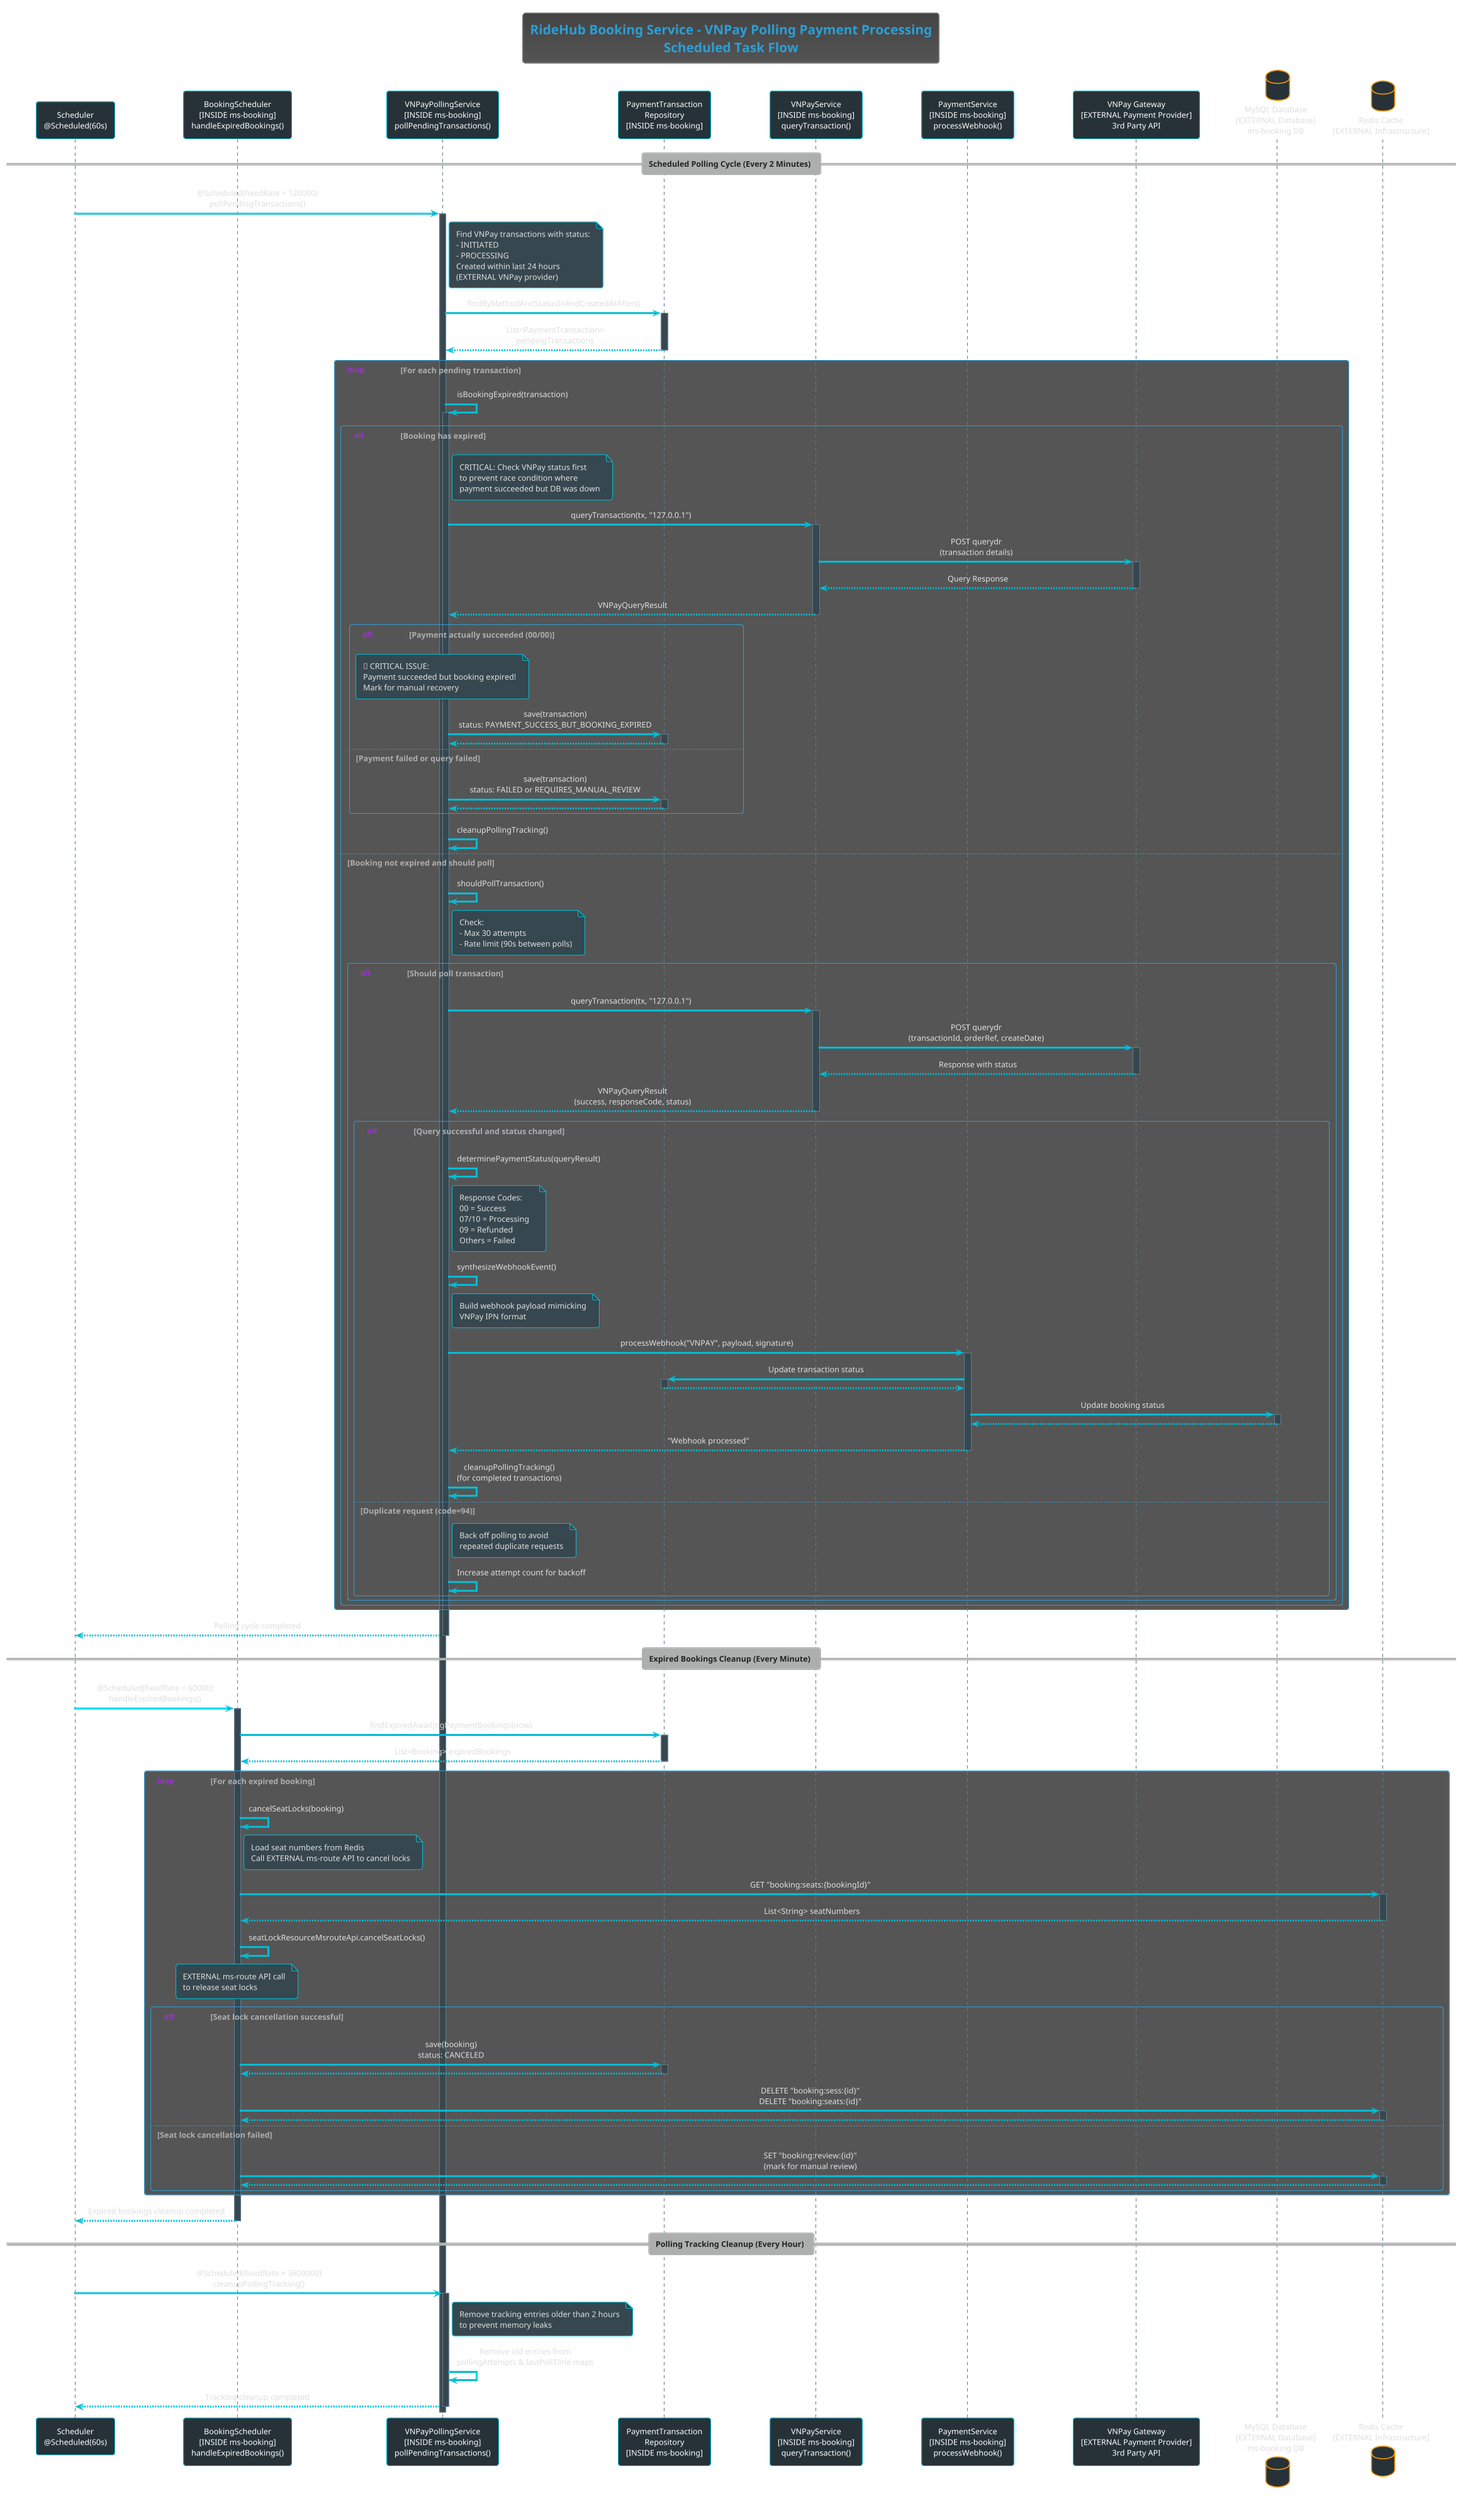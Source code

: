 @startuml RideHub Booking Service VNPay Polling Sequence Diagram

!theme cyborg
skinparam sequence {
    ParticipantBorderColor #00BCD4
    ParticipantBackgroundColor #263238
    LifeLineBorderColor #607D8B
    LifeLineBackgroundColor #37474F
    ArrowColor #00BCD4
    ArrowFontColor #E0E0E0
    MessageAlignment center
}
skinparam note {
    BackgroundColor #37474F
    BorderColor #00BCD4
    FontColor #E0E0E0
}
skinparam actor {
    BackgroundColor #263238
    BorderColor #00BCD4
    FontColor #E0E0E0
}
skinparam database {
    BackgroundColor #263238
    BorderColor #FF9800
    FontColor #E0E0E0
}

title RideHub Booking Service - VNPay Polling Payment Processing\nScheduled Task Flow

participant "Scheduler\n@Scheduled(60s)" as Scheduler
participant "BookingScheduler\n[INSIDE ms-booking]\nhandleExpiredBookings()" as BookingScheduler
participant "VNPayPollingService\n[INSIDE ms-booking]\npollPendingTransactions()" as VNPayPolling
participant "PaymentTransaction\nRepository\n[INSIDE ms-booking]" as PaymentRepo
participant "VNPayService\n[INSIDE ms-booking]\nqueryTransaction()" as VNPayService
participant "PaymentService\n[INSIDE ms-booking]\nprocessWebhook()" as PaymentService
participant "VNPay Gateway\n[EXTERNAL Payment Provider]\n3rd Party API" as VNPayGateway
database "MySQL Database\n[EXTERNAL Database]\nms-booking DB" as DB
database "Redis Cache\n[EXTERNAL Infrastructure]" as Redis

== Scheduled Polling Cycle (Every 2 Minutes) ==

Scheduler -> VNPayPolling : @Scheduled(fixedRate = 120000)\npollPendingTransactions()
activate VNPayPolling

note right of VNPayPolling
    Find VNPay transactions with status:
    - INITIATED
    - PROCESSING
    Created within last 24 hours
    (EXTERNAL VNPay provider)
end note

VNPayPolling -> PaymentRepo : findByMethodAndStatusInAndCreatedAtAfter()
activate PaymentRepo
PaymentRepo --> VNPayPolling : List<PaymentTransaction>\npendingTransactions
deactivate PaymentRepo

loop For each pending transaction
    VNPayPolling -> VNPayPolling : isBookingExpired(transaction)
    activate VNPayPolling
    
    alt Booking has expired
        note right of VNPayPolling
            CRITICAL: Check VNPay status first
            to prevent race condition where
            payment succeeded but DB was down
        end note
        
        VNPayPolling -> VNPayService : queryTransaction(tx, "127.0.0.1")
        activate VNPayService
        
        VNPayService -> VNPayGateway : POST querydr\n(transaction details)
        activate VNPayGateway
        VNPayGateway --> VNPayService : Query Response
        deactivate VNPayGateway
        
        VNPayService --> VNPayPolling : VNPayQueryResult
        deactivate VNPayService
        
        alt Payment actually succeeded (00/00)
            note over VNPayPolling
                🚨 CRITICAL ISSUE:
                Payment succeeded but booking expired!
                Mark for manual recovery
            end note
            VNPayPolling -> PaymentRepo : save(transaction)\nstatus: PAYMENT_SUCCESS_BUT_BOOKING_EXPIRED
            activate PaymentRepo
            PaymentRepo --> VNPayPolling
            deactivate PaymentRepo
            
        else Payment failed or query failed
            VNPayPolling -> PaymentRepo : save(transaction)\nstatus: FAILED or REQUIRES_MANUAL_REVIEW
            activate PaymentRepo
            PaymentRepo --> VNPayPolling
            deactivate PaymentRepo
        end
        
        VNPayPolling -> VNPayPolling : cleanupPollingTracking()
        
    else Booking not expired and should poll
        VNPayPolling -> VNPayPolling : shouldPollTransaction()
        note right of VNPayPolling
            Check:
            - Max 30 attempts
            - Rate limit (90s between polls)
        end note
        
        alt Should poll transaction
            VNPayPolling -> VNPayService : queryTransaction(tx, "127.0.0.1")
            activate VNPayService
            
            VNPayService -> VNPayGateway : POST querydr\n(transactionId, orderRef, createDate)
            activate VNPayGateway
            VNPayGateway --> VNPayService : Response with status
            deactivate VNPayGateway
            
            VNPayService --> VNPayPolling : VNPayQueryResult\n(success, responseCode, status)
            deactivate VNPayService
            
            alt Query successful and status changed
                VNPayPolling -> VNPayPolling : determinePaymentStatus(queryResult)
                note right of VNPayPolling
                    Response Codes:
                    00 = Success
                    07/10 = Processing  
                    09 = Refunded
                    Others = Failed
                end note
                
                VNPayPolling -> VNPayPolling : synthesizeWebhookEvent()
                note right of VNPayPolling
                    Build webhook payload mimicking
                    VNPay IPN format
                end note
                
                VNPayPolling -> PaymentService : processWebhook("VNPAY", payload, signature)
                activate PaymentService
                
                PaymentService -> PaymentRepo : Update transaction status
                activate PaymentRepo
                PaymentRepo --> PaymentService
                deactivate PaymentRepo
                
                PaymentService -> DB : Update booking status
                activate DB
                DB --> PaymentService
                deactivate DB
                
                PaymentService --> VNPayPolling : "Webhook processed"
                deactivate PaymentService
                
                VNPayPolling -> VNPayPolling : cleanupPollingTracking()\n(for completed transactions)
                
            else Duplicate request (code=94)
                note right of VNPayPolling
                    Back off polling to avoid
                    repeated duplicate requests
                end note
                VNPayPolling -> VNPayPolling : Increase attempt count for backoff
            end
        end
    end
end

VNPayPolling --> Scheduler : Polling cycle completed
deactivate VNPayPolling

== Expired Bookings Cleanup (Every Minute) ==

Scheduler -> BookingScheduler : @Scheduled(fixedRate = 60000)\nhandleExpiredBookings()
activate BookingScheduler

BookingScheduler -> PaymentRepo : findExpiredAwaitingPaymentBookings(now)
activate PaymentRepo
PaymentRepo --> BookingScheduler : List<Booking> expiredBookings
deactivate PaymentRepo

loop For each expired booking
    BookingScheduler -> BookingScheduler : cancelSeatLocks(booking)
    note right of BookingScheduler
        Load seat numbers from Redis
        Call EXTERNAL ms-route API to cancel locks
    end note
    
    BookingScheduler -> Redis : GET "booking:seats:{bookingId}"
    activate Redis
    Redis --> BookingScheduler : List<String> seatNumbers
    deactivate Redis
    
    BookingScheduler -> BookingScheduler : seatLockResourceMsrouteApi.cancelSeatLocks()
    note over BookingScheduler
        EXTERNAL ms-route API call
        to release seat locks
    end note
    
    alt Seat lock cancellation successful
        BookingScheduler -> PaymentRepo : save(booking)\nstatus: CANCELED
        activate PaymentRepo
        PaymentRepo --> BookingScheduler
        deactivate PaymentRepo
        
        BookingScheduler -> Redis : DELETE "booking:sess:{id}"\nDELETE "booking:seats:{id}"
        activate Redis
        Redis --> BookingScheduler
        deactivate Redis
        
    else Seat lock cancellation failed
        BookingScheduler -> Redis : SET "booking:review:{id}"\n(mark for manual review)
        activate Redis
        Redis --> BookingScheduler
        deactivate Redis
    end
end

BookingScheduler --> Scheduler : Expired bookings cleanup completed
deactivate BookingScheduler

== Polling Tracking Cleanup (Every Hour) ==

Scheduler -> VNPayPolling : @Scheduled(fixedRate = 3600000)\ncleanupPollingTracking()
activate VNPayPolling

note right of VNPayPolling
    Remove tracking entries older than 2 hours
    to prevent memory leaks
end note

VNPayPolling -> VNPayPolling : Remove old entries from\npollingAttempts & lastPollTime maps

VNPayPolling --> Scheduler : Tracking cleanup completed
deactivate VNPayPolling

@enduml